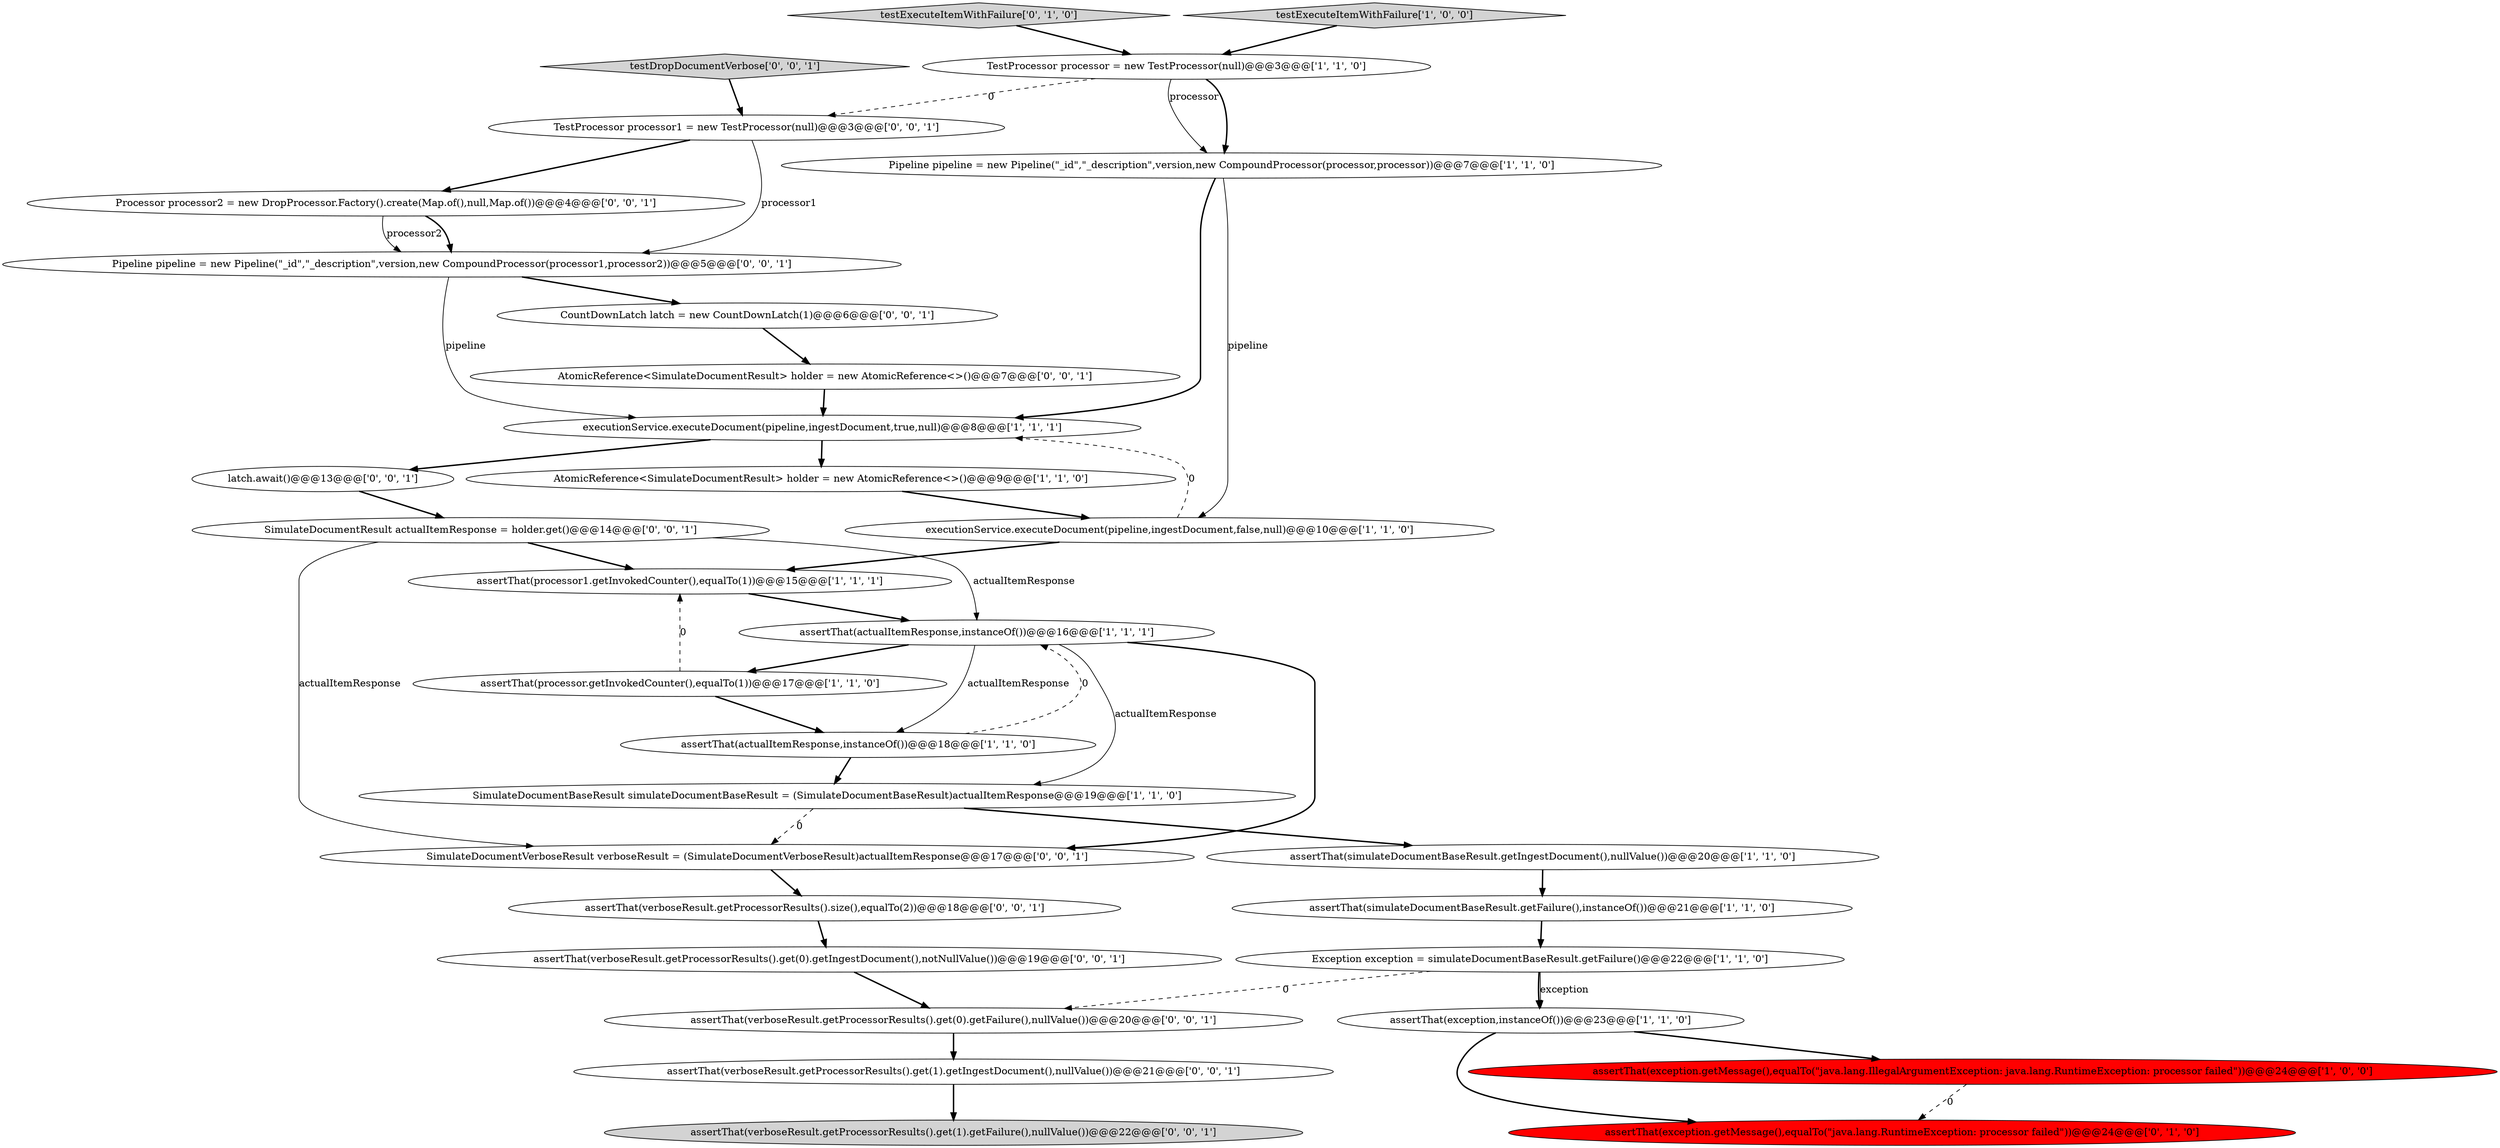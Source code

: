 digraph {
17 [style = filled, label = "testExecuteItemWithFailure['0', '1', '0']", fillcolor = lightgray, shape = diamond image = "AAA0AAABBB2BBB"];
20 [style = filled, label = "assertThat(verboseResult.getProcessorResults().get(0).getIngestDocument(),notNullValue())@@@19@@@['0', '0', '1']", fillcolor = white, shape = ellipse image = "AAA0AAABBB3BBB"];
19 [style = filled, label = "assertThat(verboseResult.getProcessorResults().get(1).getIngestDocument(),nullValue())@@@21@@@['0', '0', '1']", fillcolor = white, shape = ellipse image = "AAA0AAABBB3BBB"];
21 [style = filled, label = "latch.await()@@@13@@@['0', '0', '1']", fillcolor = white, shape = ellipse image = "AAA0AAABBB3BBB"];
7 [style = filled, label = "assertThat(processor1.getInvokedCounter(),equalTo(1))@@@15@@@['1', '1', '1']", fillcolor = white, shape = ellipse image = "AAA0AAABBB1BBB"];
8 [style = filled, label = "assertThat(processor.getInvokedCounter(),equalTo(1))@@@17@@@['1', '1', '0']", fillcolor = white, shape = ellipse image = "AAA0AAABBB1BBB"];
10 [style = filled, label = "testExecuteItemWithFailure['1', '0', '0']", fillcolor = lightgray, shape = diamond image = "AAA0AAABBB1BBB"];
22 [style = filled, label = "Pipeline pipeline = new Pipeline(\"_id\",\"_description\",version,new CompoundProcessor(processor1,processor2))@@@5@@@['0', '0', '1']", fillcolor = white, shape = ellipse image = "AAA0AAABBB3BBB"];
18 [style = filled, label = "AtomicReference<SimulateDocumentResult> holder = new AtomicReference<>()@@@7@@@['0', '0', '1']", fillcolor = white, shape = ellipse image = "AAA0AAABBB3BBB"];
27 [style = filled, label = "assertThat(verboseResult.getProcessorResults().size(),equalTo(2))@@@18@@@['0', '0', '1']", fillcolor = white, shape = ellipse image = "AAA0AAABBB3BBB"];
30 [style = filled, label = "testDropDocumentVerbose['0', '0', '1']", fillcolor = lightgray, shape = diamond image = "AAA0AAABBB3BBB"];
29 [style = filled, label = "Processor processor2 = new DropProcessor.Factory().create(Map.of(),null,Map.of())@@@4@@@['0', '0', '1']", fillcolor = white, shape = ellipse image = "AAA0AAABBB3BBB"];
6 [style = filled, label = "AtomicReference<SimulateDocumentResult> holder = new AtomicReference<>()@@@9@@@['1', '1', '0']", fillcolor = white, shape = ellipse image = "AAA0AAABBB1BBB"];
16 [style = filled, label = "assertThat(exception.getMessage(),equalTo(\"java.lang.RuntimeException: processor failed\"))@@@24@@@['0', '1', '0']", fillcolor = red, shape = ellipse image = "AAA1AAABBB2BBB"];
14 [style = filled, label = "assertThat(simulateDocumentBaseResult.getFailure(),instanceOf())@@@21@@@['1', '1', '0']", fillcolor = white, shape = ellipse image = "AAA0AAABBB1BBB"];
5 [style = filled, label = "executionService.executeDocument(pipeline,ingestDocument,false,null)@@@10@@@['1', '1', '0']", fillcolor = white, shape = ellipse image = "AAA0AAABBB1BBB"];
4 [style = filled, label = "assertThat(actualItemResponse,instanceOf())@@@18@@@['1', '1', '0']", fillcolor = white, shape = ellipse image = "AAA0AAABBB1BBB"];
25 [style = filled, label = "TestProcessor processor1 = new TestProcessor(null)@@@3@@@['0', '0', '1']", fillcolor = white, shape = ellipse image = "AAA0AAABBB3BBB"];
9 [style = filled, label = "assertThat(exception,instanceOf())@@@23@@@['1', '1', '0']", fillcolor = white, shape = ellipse image = "AAA0AAABBB1BBB"];
24 [style = filled, label = "assertThat(verboseResult.getProcessorResults().get(1).getFailure(),nullValue())@@@22@@@['0', '0', '1']", fillcolor = lightgray, shape = ellipse image = "AAA0AAABBB3BBB"];
12 [style = filled, label = "executionService.executeDocument(pipeline,ingestDocument,true,null)@@@8@@@['1', '1', '1']", fillcolor = white, shape = ellipse image = "AAA0AAABBB1BBB"];
11 [style = filled, label = "Pipeline pipeline = new Pipeline(\"_id\",\"_description\",version,new CompoundProcessor(processor,processor))@@@7@@@['1', '1', '0']", fillcolor = white, shape = ellipse image = "AAA0AAABBB1BBB"];
28 [style = filled, label = "SimulateDocumentVerboseResult verboseResult = (SimulateDocumentVerboseResult)actualItemResponse@@@17@@@['0', '0', '1']", fillcolor = white, shape = ellipse image = "AAA0AAABBB3BBB"];
23 [style = filled, label = "SimulateDocumentResult actualItemResponse = holder.get()@@@14@@@['0', '0', '1']", fillcolor = white, shape = ellipse image = "AAA0AAABBB3BBB"];
0 [style = filled, label = "Exception exception = simulateDocumentBaseResult.getFailure()@@@22@@@['1', '1', '0']", fillcolor = white, shape = ellipse image = "AAA0AAABBB1BBB"];
2 [style = filled, label = "SimulateDocumentBaseResult simulateDocumentBaseResult = (SimulateDocumentBaseResult)actualItemResponse@@@19@@@['1', '1', '0']", fillcolor = white, shape = ellipse image = "AAA0AAABBB1BBB"];
13 [style = filled, label = "assertThat(simulateDocumentBaseResult.getIngestDocument(),nullValue())@@@20@@@['1', '1', '0']", fillcolor = white, shape = ellipse image = "AAA0AAABBB1BBB"];
1 [style = filled, label = "TestProcessor processor = new TestProcessor(null)@@@3@@@['1', '1', '0']", fillcolor = white, shape = ellipse image = "AAA0AAABBB1BBB"];
31 [style = filled, label = "assertThat(verboseResult.getProcessorResults().get(0).getFailure(),nullValue())@@@20@@@['0', '0', '1']", fillcolor = white, shape = ellipse image = "AAA0AAABBB3BBB"];
26 [style = filled, label = "CountDownLatch latch = new CountDownLatch(1)@@@6@@@['0', '0', '1']", fillcolor = white, shape = ellipse image = "AAA0AAABBB3BBB"];
3 [style = filled, label = "assertThat(exception.getMessage(),equalTo(\"java.lang.IllegalArgumentException: java.lang.RuntimeException: processor failed\"))@@@24@@@['1', '0', '0']", fillcolor = red, shape = ellipse image = "AAA1AAABBB1BBB"];
15 [style = filled, label = "assertThat(actualItemResponse,instanceOf())@@@16@@@['1', '1', '1']", fillcolor = white, shape = ellipse image = "AAA0AAABBB1BBB"];
22->26 [style = bold, label=""];
0->9 [style = bold, label=""];
5->12 [style = dashed, label="0"];
1->11 [style = solid, label="processor"];
17->1 [style = bold, label=""];
12->21 [style = bold, label=""];
29->22 [style = solid, label="processor2"];
18->12 [style = bold, label=""];
23->15 [style = solid, label="actualItemResponse"];
30->25 [style = bold, label=""];
11->12 [style = bold, label=""];
20->31 [style = bold, label=""];
4->2 [style = bold, label=""];
25->29 [style = bold, label=""];
23->28 [style = solid, label="actualItemResponse"];
12->6 [style = bold, label=""];
25->22 [style = solid, label="processor1"];
15->2 [style = solid, label="actualItemResponse"];
11->5 [style = solid, label="pipeline"];
9->16 [style = bold, label=""];
1->11 [style = bold, label=""];
2->13 [style = bold, label=""];
19->24 [style = bold, label=""];
6->5 [style = bold, label=""];
14->0 [style = bold, label=""];
15->28 [style = bold, label=""];
4->15 [style = dashed, label="0"];
8->7 [style = dashed, label="0"];
2->28 [style = dashed, label="0"];
0->31 [style = dashed, label="0"];
9->3 [style = bold, label=""];
0->9 [style = solid, label="exception"];
22->12 [style = solid, label="pipeline"];
5->7 [style = bold, label=""];
7->15 [style = bold, label=""];
23->7 [style = bold, label=""];
28->27 [style = bold, label=""];
8->4 [style = bold, label=""];
29->22 [style = bold, label=""];
1->25 [style = dashed, label="0"];
10->1 [style = bold, label=""];
13->14 [style = bold, label=""];
15->4 [style = solid, label="actualItemResponse"];
15->8 [style = bold, label=""];
27->20 [style = bold, label=""];
31->19 [style = bold, label=""];
3->16 [style = dashed, label="0"];
26->18 [style = bold, label=""];
21->23 [style = bold, label=""];
}
